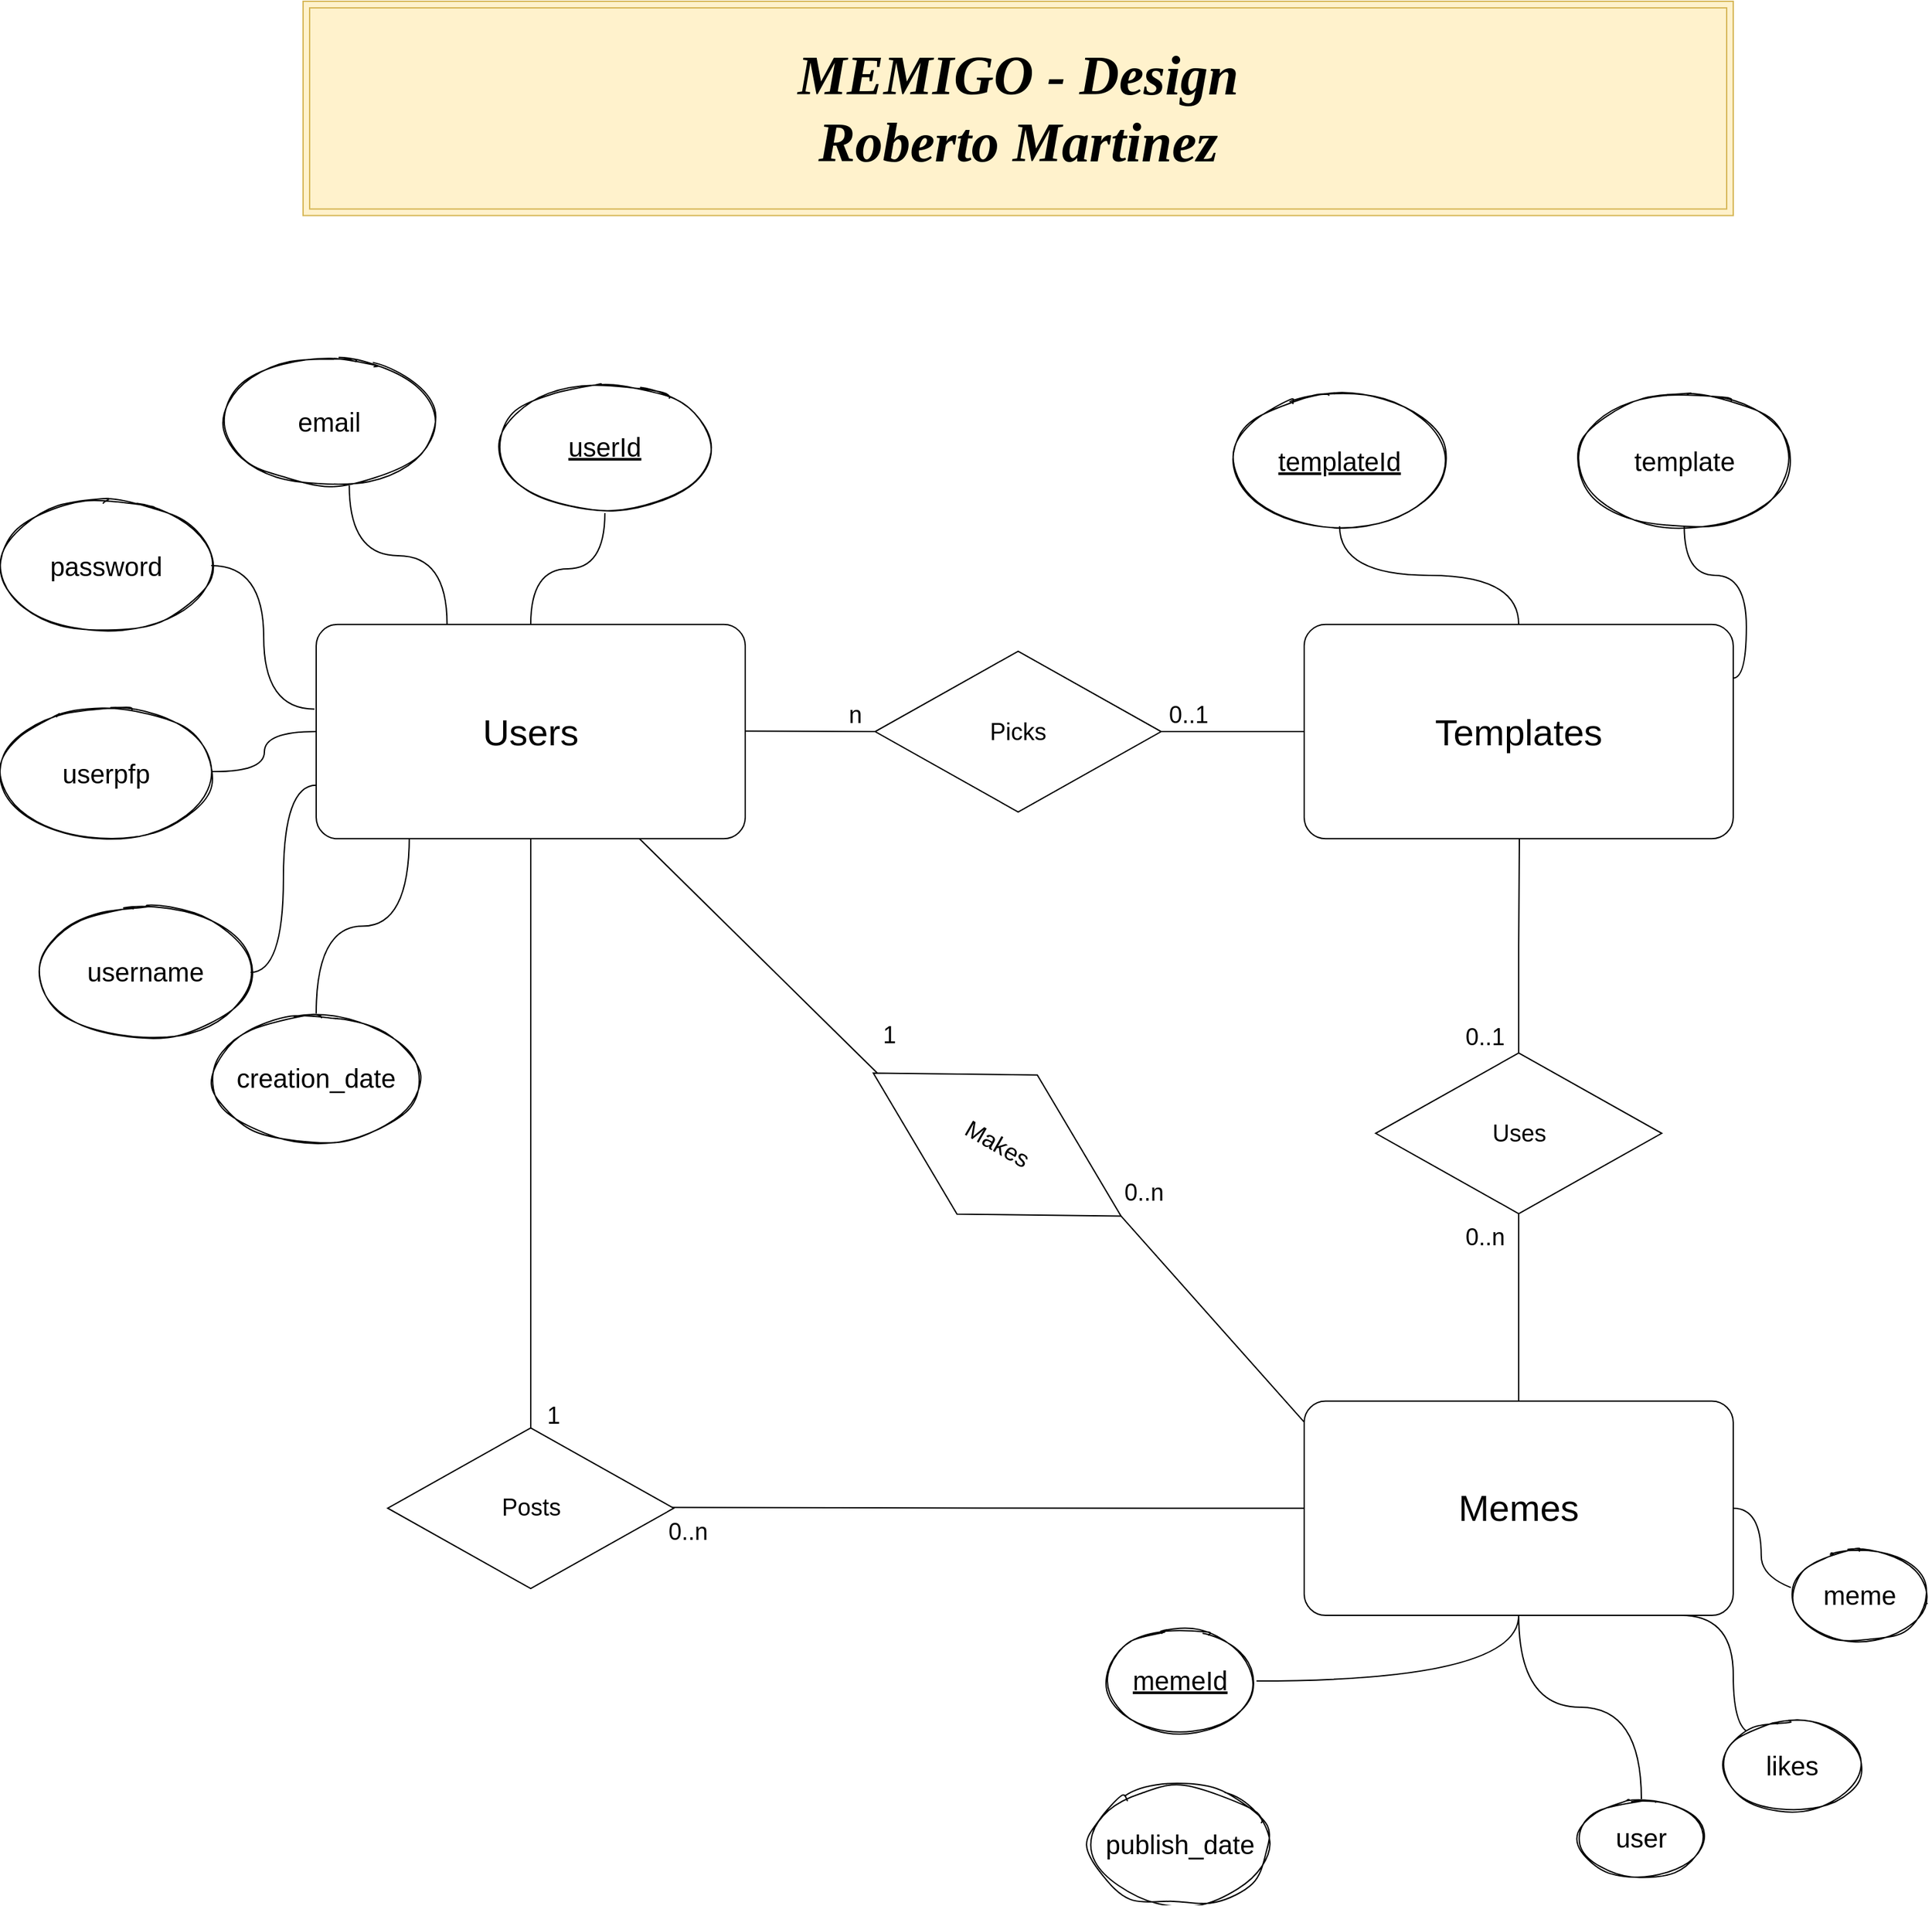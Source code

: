 <mxfile version="24.1.0" type="device">
  <diagram id="1rf67pfMRnC-_Mq66D7q" name="Página-1">
    <mxGraphModel dx="510" dy="537" grid="1" gridSize="10" guides="1" tooltips="1" connect="1" arrows="1" fold="1" page="1" pageScale="1" pageWidth="1654" pageHeight="2336" math="0" shadow="0">
      <root>
        <mxCell id="0" />
        <mxCell id="1" parent="0" />
        <mxCell id="TMbOq4nQ9oU4izlfPrIb-1" value="&lt;font face=&quot;Helvetica&quot;&gt;&lt;u&gt;userId&lt;/u&gt;&lt;/font&gt;" style="ellipse;whiteSpace=wrap;html=1;sketch=1;hachureGap=4;pointerEvents=0;fontFamily=Architects Daughter;fontSource=https%3A%2F%2Ffonts.googleapis.com%2Fcss%3Ffamily%3DArchitects%2BDaughter;fontSize=20;" parent="1" vertex="1">
          <mxGeometry x="470" y="710" width="160" height="100" as="geometry" />
        </mxCell>
        <mxCell id="TMbOq4nQ9oU4izlfPrIb-2" value="email" style="ellipse;whiteSpace=wrap;html=1;sketch=1;hachureGap=4;pointerEvents=0;fontFamily=Helvetica;fontSize=20;" parent="1" vertex="1">
          <mxGeometry x="260" y="690" width="160" height="100" as="geometry" />
        </mxCell>
        <mxCell id="JSX4e2sykX_i9BUhia8Z-3" value="&lt;font&gt;&lt;font style=&quot;font-size: 28px&quot;&gt;Templates&lt;/font&gt;&lt;br&gt;&lt;/font&gt;" style="rounded=1;arcSize=10;whiteSpace=wrap;html=1;align=center;" parent="1" vertex="1">
          <mxGeometry x="1083" y="894.898" width="327" height="163.265" as="geometry" />
        </mxCell>
        <mxCell id="JSX4e2sykX_i9BUhia8Z-6" value="&lt;font style=&quot;font-size: 18px&quot;&gt;Picks&lt;/font&gt;" style="shape=rhombus;perimeter=rhombusPerimeter;whiteSpace=wrap;html=1;align=center;" parent="1" vertex="1">
          <mxGeometry x="756" y="915.306" width="218" height="122.449" as="geometry" />
        </mxCell>
        <mxCell id="JSX4e2sykX_i9BUhia8Z-8" value="&lt;font style=&quot;font-size: 18px&quot;&gt;Uses&lt;/font&gt;" style="shape=rhombus;perimeter=rhombusPerimeter;whiteSpace=wrap;html=1;align=center;" parent="1" vertex="1">
          <mxGeometry x="1137.5" y="1221.429" width="218" height="122.449" as="geometry" />
        </mxCell>
        <mxCell id="JSX4e2sykX_i9BUhia8Z-9" value="" style="endArrow=none;html=1;rounded=0;edgeStyle=orthogonalEdgeStyle;exitX=0.5;exitY=0;exitDx=0;exitDy=0;" parent="1" source="JSX4e2sykX_i9BUhia8Z-5" target="JSX4e2sykX_i9BUhia8Z-2" edge="1">
          <mxGeometry x="320" y="650" as="geometry">
            <mxPoint x="465.333" y="1303.061" as="sourcePoint" />
            <mxPoint x="756" y="1303.061" as="targetPoint" />
            <Array as="points" />
          </mxGeometry>
        </mxCell>
        <mxCell id="JSX4e2sykX_i9BUhia8Z-10" value="" style="endArrow=none;html=1;rounded=0;edgeStyle=orthogonalEdgeStyle;entryX=0;entryY=0.5;entryDx=0;entryDy=0;" parent="1" target="JSX4e2sykX_i9BUhia8Z-4" edge="1">
          <mxGeometry x="320" y="650" as="geometry">
            <mxPoint x="592.5" y="1567.776" as="sourcePoint" />
            <mxPoint x="883.167" y="1567.776" as="targetPoint" />
          </mxGeometry>
        </mxCell>
        <mxCell id="JSX4e2sykX_i9BUhia8Z-11" value="" style="endArrow=none;html=1;rounded=0;edgeStyle=orthogonalEdgeStyle;entryX=0.5;entryY=0;entryDx=0;entryDy=0;exitX=0.5;exitY=1;exitDx=0;exitDy=0;" parent="1" source="JSX4e2sykX_i9BUhia8Z-8" target="JSX4e2sykX_i9BUhia8Z-4" edge="1">
          <mxGeometry x="320" y="650" as="geometry">
            <mxPoint x="974" y="1405.102" as="sourcePoint" />
            <mxPoint x="1264.667" y="1405.102" as="targetPoint" />
          </mxGeometry>
        </mxCell>
        <mxCell id="JSX4e2sykX_i9BUhia8Z-15" value="" style="endArrow=none;html=1;rounded=0;edgeStyle=orthogonalEdgeStyle;" parent="1" edge="1">
          <mxGeometry x="320" y="650" as="geometry">
            <mxPoint x="647" y="976.122" as="sourcePoint" />
            <mxPoint x="756" y="976.531" as="targetPoint" />
            <Array as="points">
              <mxPoint x="647" y="976.122" />
              <mxPoint x="974" y="976.122" />
            </Array>
          </mxGeometry>
        </mxCell>
        <mxCell id="JSX4e2sykX_i9BUhia8Z-20" value="n" style="text;strokeColor=none;fillColor=none;spacingLeft=4;spacingRight=4;overflow=hidden;rotatable=0;points=[[0,0.5],[1,0.5]];portConstraint=eastwest;fontSize=18;" parent="1" vertex="1">
          <mxGeometry x="730" y="945.916" width="72.667" height="61.224" as="geometry" />
        </mxCell>
        <mxCell id="JSX4e2sykX_i9BUhia8Z-22" value="1 " style="text;strokeColor=none;fillColor=none;spacingLeft=4;spacingRight=4;overflow=hidden;rotatable=0;points=[[0,0.5],[1,0.5]];portConstraint=eastwest;fontSize=18;" parent="1" vertex="1">
          <mxGeometry x="756" y="1190.004" width="72.667" height="61.224" as="geometry" />
        </mxCell>
        <mxCell id="JSX4e2sykX_i9BUhia8Z-23" value="1 " style="text;strokeColor=none;fillColor=none;spacingLeft=4;spacingRight=4;overflow=hidden;rotatable=0;points=[[0,0.5],[1,0.5]];portConstraint=eastwest;fontSize=18;" parent="1" vertex="1">
          <mxGeometry x="500" y="1479.998" width="72.667" height="61.224" as="geometry" />
        </mxCell>
        <mxCell id="JSX4e2sykX_i9BUhia8Z-24" value="0..n" style="text;strokeColor=none;fillColor=none;spacingLeft=4;spacingRight=4;overflow=hidden;rotatable=0;points=[[0,0.5],[1,0.5]];portConstraint=eastwest;fontSize=18;" parent="1" vertex="1">
          <mxGeometry x="592.503" y="1568.367" width="72.667" height="61.224" as="geometry" />
        </mxCell>
        <mxCell id="JSX4e2sykX_i9BUhia8Z-27" value="0..n" style="text;strokeColor=none;fillColor=none;spacingLeft=4;spacingRight=4;overflow=hidden;rotatable=0;points=[[0,0.5],[1,0.5]];portConstraint=eastwest;fontSize=18;" parent="1" vertex="1">
          <mxGeometry x="1199.997" y="1343.876" width="72.667" height="61.224" as="geometry" />
        </mxCell>
        <mxCell id="JSX4e2sykX_i9BUhia8Z-31" value="&lt;font style=&quot;font-size: 22px&quot; face=&quot;Comic Sans MS&quot;&gt;&lt;i style=&quot;font-size: 42px&quot;&gt;&lt;b&gt;MEMIGO - Design&lt;br&gt;Roberto Martinez&lt;/b&gt;&lt;/i&gt;&lt;/font&gt;" style="shape=ext;margin=3;double=1;whiteSpace=wrap;html=1;align=center;fillColor=#fff2cc;strokeColor=#d6b656;" parent="1" vertex="1">
          <mxGeometry x="320" y="420" width="1090" height="163.265" as="geometry" />
        </mxCell>
        <mxCell id="JSX4e2sykX_i9BUhia8Z-33" value="" style="endArrow=none;html=1;rounded=0;edgeStyle=orthogonalEdgeStyle;exitX=1;exitY=0.5;exitDx=0;exitDy=0;entryX=0;entryY=0.5;entryDx=0;entryDy=0;" parent="1" source="JSX4e2sykX_i9BUhia8Z-6" target="JSX4e2sykX_i9BUhia8Z-3" edge="1">
          <mxGeometry x="320" y="650" as="geometry">
            <mxPoint x="1264" y="1206.531" as="sourcePoint" />
            <mxPoint x="990" y="976.524" as="targetPoint" />
          </mxGeometry>
        </mxCell>
        <mxCell id="JSX4e2sykX_i9BUhia8Z-34" value="0..1" style="text;strokeColor=none;fillColor=none;spacingLeft=4;spacingRight=4;overflow=hidden;rotatable=0;points=[[0,0.5],[1,0.5]];portConstraint=eastwest;fontSize=18;" parent="1" vertex="1">
          <mxGeometry x="974" y="945.916" width="72.667" height="61.224" as="geometry" />
        </mxCell>
        <mxCell id="JSX4e2sykX_i9BUhia8Z-36" value="0..1" style="text;strokeColor=none;fillColor=none;spacingLeft=4;spacingRight=4;overflow=hidden;rotatable=0;points=[[0,0.5],[1,0.5]];portConstraint=eastwest;fontSize=18;" parent="1" vertex="1">
          <mxGeometry x="1200" y="1191.43" width="40" height="30" as="geometry" />
        </mxCell>
        <mxCell id="JSX4e2sykX_i9BUhia8Z-37" value="" style="endArrow=none;html=1;rounded=0;fontSize=18;edgeStyle=orthogonalEdgeStyle;exitX=0.5;exitY=0;exitDx=0;exitDy=0;" parent="1" source="JSX4e2sykX_i9BUhia8Z-8" edge="1">
          <mxGeometry x="320" y="650" as="geometry">
            <mxPoint x="1270" y="1200" as="sourcePoint" />
            <mxPoint x="1247" y="1058" as="targetPoint" />
            <Array as="points">
              <mxPoint x="1247" y="1140" />
              <mxPoint x="1247" y="1140" />
              <mxPoint x="1247" y="1058" />
            </Array>
          </mxGeometry>
        </mxCell>
        <mxCell id="TMbOq4nQ9oU4izlfPrIb-5" value="password" style="ellipse;whiteSpace=wrap;html=1;sketch=1;hachureGap=4;pointerEvents=0;fontFamily=Helvetica;fontSize=20;" parent="1" vertex="1">
          <mxGeometry x="90" y="800" width="160" height="100" as="geometry" />
        </mxCell>
        <mxCell id="TMbOq4nQ9oU4izlfPrIb-6" value="userpfp" style="ellipse;whiteSpace=wrap;html=1;sketch=1;hachureGap=4;pointerEvents=0;fontFamily=Helvetica;fontSize=20;" parent="1" vertex="1">
          <mxGeometry x="90" y="958.16" width="160" height="100" as="geometry" />
        </mxCell>
        <mxCell id="TMbOq4nQ9oU4izlfPrIb-7" value="&lt;font face=&quot;Helvetica&quot;&gt;username&lt;/font&gt;" style="ellipse;whiteSpace=wrap;html=1;sketch=1;hachureGap=4;pointerEvents=0;fontFamily=Architects Daughter;fontSource=https%3A%2F%2Ffonts.googleapis.com%2Fcss%3Ffamily%3DArchitects%2BDaughter;fontSize=20;" parent="1" vertex="1">
          <mxGeometry x="120" y="1110" width="160" height="100" as="geometry" />
        </mxCell>
        <mxCell id="TMbOq4nQ9oU4izlfPrIb-8" value="&lt;u&gt;templateId&lt;/u&gt;" style="ellipse;whiteSpace=wrap;html=1;sketch=1;hachureGap=4;pointerEvents=0;fontFamily=Helvetica;fontSize=20;" parent="1" vertex="1">
          <mxGeometry x="1030" y="720" width="160" height="100" as="geometry" />
        </mxCell>
        <mxCell id="TMbOq4nQ9oU4izlfPrIb-9" value="template" style="ellipse;whiteSpace=wrap;html=1;sketch=1;hachureGap=4;pointerEvents=0;fontFamily=Helvetica;fontSize=20;" parent="1" vertex="1">
          <mxGeometry x="1292.66" y="720" width="160" height="100" as="geometry" />
        </mxCell>
        <mxCell id="TMbOq4nQ9oU4izlfPrIb-11" value="&lt;font face=&quot;Helvetica&quot;&gt;user&lt;/font&gt;" style="ellipse;whiteSpace=wrap;html=1;sketch=1;hachureGap=4;pointerEvents=0;fontFamily=Architects Daughter;fontSource=https%3A%2F%2Ffonts.googleapis.com%2Fcss%3Ffamily%3DArchitects%2BDaughter;fontSize=20;" parent="1" vertex="1">
          <mxGeometry x="1290" y="1790" width="100" height="60" as="geometry" />
        </mxCell>
        <mxCell id="TMbOq4nQ9oU4izlfPrIb-13" value="&lt;font face=&quot;Helvetica&quot;&gt;&lt;u&gt;memeId&lt;/u&gt;&lt;/font&gt;" style="ellipse;whiteSpace=wrap;html=1;sketch=1;hachureGap=4;pointerEvents=0;fontFamily=Architects Daughter;fontSource=https%3A%2F%2Ffonts.googleapis.com%2Fcss%3Ffamily%3DArchitects%2BDaughter;fontSize=20;" parent="1" vertex="1">
          <mxGeometry x="930" y="1660" width="116.67" height="80" as="geometry" />
        </mxCell>
        <mxCell id="bUYXVA8Obc2C0IiQNMBb-2" value="" style="endArrow=none;html=1;edgeStyle=orthogonalEdgeStyle;curved=1;exitX=0.595;exitY=0.99;exitDx=0;exitDy=0;exitPerimeter=0;entryX=0.305;entryY=-0.002;entryDx=0;entryDy=0;entryPerimeter=0;" parent="1" source="TMbOq4nQ9oU4izlfPrIb-2" target="JSX4e2sykX_i9BUhia8Z-2" edge="1">
          <mxGeometry relative="1" as="geometry">
            <mxPoint x="370" y="840" as="sourcePoint" />
            <mxPoint x="530" y="840" as="targetPoint" />
          </mxGeometry>
        </mxCell>
        <mxCell id="bUYXVA8Obc2C0IiQNMBb-3" value="" style="endArrow=none;html=1;edgeStyle=orthogonalEdgeStyle;curved=1;" parent="1" source="TMbOq4nQ9oU4izlfPrIb-1" target="JSX4e2sykX_i9BUhia8Z-2" edge="1">
          <mxGeometry relative="1" as="geometry">
            <mxPoint x="365.2" y="799" as="sourcePoint" />
            <mxPoint x="503.5" y="904.898" as="targetPoint" />
          </mxGeometry>
        </mxCell>
        <mxCell id="bUYXVA8Obc2C0IiQNMBb-4" value="" style="endArrow=none;html=1;edgeStyle=orthogonalEdgeStyle;curved=1;entryX=-0.004;entryY=0.395;entryDx=0;entryDy=0;entryPerimeter=0;" parent="1" source="TMbOq4nQ9oU4izlfPrIb-5" target="JSX4e2sykX_i9BUhia8Z-2" edge="1">
          <mxGeometry relative="1" as="geometry">
            <mxPoint x="306.5" y="861.02" as="sourcePoint" />
            <mxPoint x="250" y="945.918" as="targetPoint" />
          </mxGeometry>
        </mxCell>
        <mxCell id="bUYXVA8Obc2C0IiQNMBb-5" value="" style="endArrow=none;html=1;edgeStyle=orthogonalEdgeStyle;curved=1;" parent="1" target="JSX4e2sykX_i9BUhia8Z-2" edge="1">
          <mxGeometry relative="1" as="geometry">
            <mxPoint x="250" y="1007" as="sourcePoint" />
            <mxPoint x="328.692" y="1116.528" as="targetPoint" />
          </mxGeometry>
        </mxCell>
        <mxCell id="bUYXVA8Obc2C0IiQNMBb-6" value="" style="endArrow=none;html=1;edgeStyle=orthogonalEdgeStyle;curved=1;entryX=0;entryY=0.75;entryDx=0;entryDy=0;" parent="1" source="TMbOq4nQ9oU4izlfPrIb-7" target="JSX4e2sykX_i9BUhia8Z-2" edge="1">
          <mxGeometry relative="1" as="geometry">
            <mxPoint x="270" y="1110.4" as="sourcePoint" />
            <mxPoint x="350" y="1080" as="targetPoint" />
          </mxGeometry>
        </mxCell>
        <mxCell id="bUYXVA8Obc2C0IiQNMBb-7" value="" style="endArrow=none;html=1;edgeStyle=orthogonalEdgeStyle;curved=1;" parent="1" source="JSX4e2sykX_i9BUhia8Z-3" target="TMbOq4nQ9oU4izlfPrIb-8" edge="1">
          <mxGeometry relative="1" as="geometry">
            <mxPoint x="1190" y="958.11" as="sourcePoint" />
            <mxPoint x="1220" y="795.457" as="targetPoint" />
          </mxGeometry>
        </mxCell>
        <mxCell id="bUYXVA8Obc2C0IiQNMBb-8" value="" style="endArrow=none;html=1;edgeStyle=orthogonalEdgeStyle;curved=1;exitX=1;exitY=0.25;exitDx=0;exitDy=0;" parent="1" source="JSX4e2sykX_i9BUhia8Z-3" target="TMbOq4nQ9oU4izlfPrIb-9" edge="1">
          <mxGeometry relative="1" as="geometry">
            <mxPoint x="1456.5" y="899.998" as="sourcePoint" />
            <mxPoint x="1320" y="825.1" as="targetPoint" />
          </mxGeometry>
        </mxCell>
        <mxCell id="bUYXVA8Obc2C0IiQNMBb-9" value="" style="endArrow=none;html=1;edgeStyle=orthogonalEdgeStyle;curved=1;exitX=0.983;exitY=0.586;exitDx=0;exitDy=0;exitPerimeter=0;" parent="1" source="TMbOq4nQ9oU4izlfPrIb-15" target="JSX4e2sykX_i9BUhia8Z-4" edge="1">
          <mxGeometry relative="1" as="geometry">
            <mxPoint x="1477.37" y="1600.004" as="sourcePoint" />
            <mxPoint x="1440.03" y="1484.29" as="targetPoint" />
          </mxGeometry>
        </mxCell>
        <mxCell id="bUYXVA8Obc2C0IiQNMBb-10" value="" style="endArrow=none;html=1;edgeStyle=orthogonalEdgeStyle;curved=1;exitX=0.375;exitY=0.104;exitDx=0;exitDy=0;exitPerimeter=0;" parent="1" source="TMbOq4nQ9oU4izlfPrIb-12" edge="1">
          <mxGeometry relative="1" as="geometry">
            <mxPoint x="1412.66" y="1731.6" as="sourcePoint" />
            <mxPoint x="1370" y="1650" as="targetPoint" />
            <Array as="points">
              <mxPoint x="1410" y="1740" />
              <mxPoint x="1410" y="1650" />
            </Array>
          </mxGeometry>
        </mxCell>
        <mxCell id="TMbOq4nQ9oU4izlfPrIb-12" value="&lt;font face=&quot;Helvetica&quot;&gt;likes&lt;/font&gt;" style="ellipse;whiteSpace=wrap;html=1;sketch=1;hachureGap=4;pointerEvents=0;fontFamily=Architects Daughter;fontSource=https%3A%2F%2Ffonts.googleapis.com%2Fcss%3Ffamily%3DArchitects%2BDaughter;fontSize=20;" parent="1" vertex="1">
          <mxGeometry x="1400" y="1729.59" width="110" height="70.41" as="geometry" />
        </mxCell>
        <mxCell id="bUYXVA8Obc2C0IiQNMBb-12" value="" style="endArrow=none;html=1;edgeStyle=orthogonalEdgeStyle;curved=1;" parent="1" source="TMbOq4nQ9oU4izlfPrIb-11" target="JSX4e2sykX_i9BUhia8Z-4" edge="1">
          <mxGeometry relative="1" as="geometry">
            <mxPoint x="1308.24" y="1809.97" as="sourcePoint" />
            <mxPoint x="1184.754" y="1639.97" as="targetPoint" />
          </mxGeometry>
        </mxCell>
        <mxCell id="bUYXVA8Obc2C0IiQNMBb-13" value="" style="endArrow=none;html=1;edgeStyle=orthogonalEdgeStyle;curved=1;" parent="1" source="TMbOq4nQ9oU4izlfPrIb-13" target="JSX4e2sykX_i9BUhia8Z-4" edge="1">
          <mxGeometry relative="1" as="geometry">
            <mxPoint x="1071.74" y="1799.59" as="sourcePoint" />
            <mxPoint x="1148.254" y="1629.59" as="targetPoint" />
          </mxGeometry>
        </mxCell>
        <mxCell id="Ds7MDCIwWu5MuBzmRZJr-1" value="" style="endArrow=none;html=1;rounded=0;entryX=0.021;entryY=0.762;entryDx=0;entryDy=0;entryPerimeter=0;" edge="1" parent="1" source="JSX4e2sykX_i9BUhia8Z-2" target="JSX4e2sykX_i9BUhia8Z-22">
          <mxGeometry relative="1" as="geometry">
            <mxPoint x="660" y="1050" as="sourcePoint" />
            <mxPoint x="750" y="1220" as="targetPoint" />
          </mxGeometry>
        </mxCell>
        <mxCell id="Ds7MDCIwWu5MuBzmRZJr-3" value="" style="endArrow=none;html=1;rounded=0;entryX=0.004;entryY=0.107;entryDx=0;entryDy=0;entryPerimeter=0;exitX=1;exitY=0.5;exitDx=0;exitDy=0;" edge="1" parent="1" source="JSX4e2sykX_i9BUhia8Z-16" target="JSX4e2sykX_i9BUhia8Z-4">
          <mxGeometry relative="1" as="geometry">
            <mxPoint x="938.975" y="1332.385" as="sourcePoint" />
            <mxPoint x="1080" y="1500" as="targetPoint" />
          </mxGeometry>
        </mxCell>
        <mxCell id="Ds7MDCIwWu5MuBzmRZJr-5" value="0..n" style="text;strokeColor=none;fillColor=none;spacingLeft=4;spacingRight=4;overflow=hidden;rotatable=0;points=[[0,0.5],[1,0.5]];portConstraint=eastwest;fontSize=18;" vertex="1" parent="1">
          <mxGeometry x="939.997" y="1309.998" width="72.667" height="61.224" as="geometry" />
        </mxCell>
        <mxCell id="JSX4e2sykX_i9BUhia8Z-4" value="&lt;font&gt;&lt;font style=&quot;font-size: 28px&quot;&gt;Memes&lt;/font&gt;&lt;br&gt;&lt;/font&gt;" style="rounded=1;arcSize=10;whiteSpace=wrap;html=1;align=center;" parent="1" vertex="1">
          <mxGeometry x="1083" y="1486.735" width="327" height="163.265" as="geometry" />
        </mxCell>
        <mxCell id="JSX4e2sykX_i9BUhia8Z-16" value="&lt;font style=&quot;font-size: 18px&quot;&gt;Makes&lt;/font&gt;" style="shape=rhombus;perimeter=rhombusPerimeter;whiteSpace=wrap;html=1;align=center;rotation=30;" parent="1" vertex="1">
          <mxGeometry x="740.003" y="1229.999" width="218" height="122.449" as="geometry" />
        </mxCell>
        <mxCell id="JSX4e2sykX_i9BUhia8Z-5" value="&lt;font style=&quot;font-size: 18px&quot;&gt;Posts&lt;/font&gt;" style="shape=rhombus;perimeter=rhombusPerimeter;whiteSpace=wrap;html=1;align=center;" parent="1" vertex="1">
          <mxGeometry x="384.5" y="1507.143" width="218" height="122.449" as="geometry" />
        </mxCell>
        <mxCell id="TMbOq4nQ9oU4izlfPrIb-15" value="&lt;font face=&quot;Helvetica&quot;&gt;meme&lt;/font&gt;" style="ellipse;whiteSpace=wrap;html=1;sketch=1;hachureGap=4;pointerEvents=0;fontFamily=Architects Daughter;fontSource=https%3A%2F%2Ffonts.googleapis.com%2Fcss%3Ffamily%3DArchitects%2BDaughter;fontSize=20;" parent="1" vertex="1">
          <mxGeometry x="1452.66" y="1600" width="107.34" height="70" as="geometry" />
        </mxCell>
        <mxCell id="Ds7MDCIwWu5MuBzmRZJr-6" value="&lt;font face=&quot;Helvetica&quot;&gt;creation_date&lt;/font&gt;" style="ellipse;whiteSpace=wrap;html=1;sketch=1;hachureGap=4;pointerEvents=0;fontFamily=Architects Daughter;fontSource=https%3A%2F%2Ffonts.googleapis.com%2Fcss%3Ffamily%3DArchitects%2BDaughter;fontSize=20;" vertex="1" parent="1">
          <mxGeometry x="250" y="1191.43" width="160" height="100" as="geometry" />
        </mxCell>
        <mxCell id="Ds7MDCIwWu5MuBzmRZJr-7" value="" style="endArrow=none;html=1;edgeStyle=orthogonalEdgeStyle;curved=1;entryX=0.217;entryY=0.987;entryDx=0;entryDy=0;entryPerimeter=0;" edge="1" parent="1" source="Ds7MDCIwWu5MuBzmRZJr-6" target="JSX4e2sykX_i9BUhia8Z-2">
          <mxGeometry relative="1" as="geometry">
            <mxPoint x="334.02" y="1190.91" as="sourcePoint" />
            <mxPoint x="384.02" y="1047.91" as="targetPoint" />
          </mxGeometry>
        </mxCell>
        <mxCell id="JSX4e2sykX_i9BUhia8Z-2" value="&lt;font style=&quot;font-size: 28px&quot;&gt;Users&lt;/font&gt;" style="rounded=1;arcSize=10;whiteSpace=wrap;html=1;align=center;" parent="1" vertex="1">
          <mxGeometry x="330" y="894.898" width="327" height="163.265" as="geometry" />
        </mxCell>
        <mxCell id="Ds7MDCIwWu5MuBzmRZJr-8" value="&lt;font face=&quot;Helvetica&quot;&gt;publish_date&lt;/font&gt;" style="ellipse;whiteSpace=wrap;html=1;hachureGap=4;pointerEvents=0;fontFamily=Architects Daughter;fontSource=https%3A%2F%2Ffonts.googleapis.com%2Fcss%3Ffamily%3DArchitects%2BDaughter;fontSize=20;shadow=0;sketch=1;curveFitting=1;jiggle=2;" vertex="1" parent="1">
          <mxGeometry x="919.84" y="1780" width="137" height="90" as="geometry" />
        </mxCell>
      </root>
    </mxGraphModel>
  </diagram>
</mxfile>
